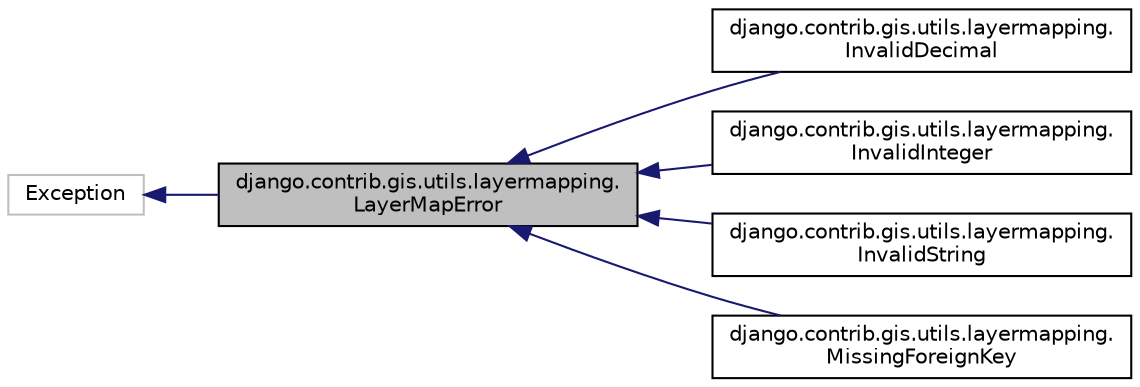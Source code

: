 digraph "django.contrib.gis.utils.layermapping.LayerMapError"
{
 // LATEX_PDF_SIZE
  edge [fontname="Helvetica",fontsize="10",labelfontname="Helvetica",labelfontsize="10"];
  node [fontname="Helvetica",fontsize="10",shape=record];
  rankdir="LR";
  Node1 [label="django.contrib.gis.utils.layermapping.\lLayerMapError",height=0.2,width=0.4,color="black", fillcolor="grey75", style="filled", fontcolor="black",tooltip=" "];
  Node2 -> Node1 [dir="back",color="midnightblue",fontsize="10",style="solid"];
  Node2 [label="Exception",height=0.2,width=0.4,color="grey75", fillcolor="white", style="filled",tooltip=" "];
  Node1 -> Node3 [dir="back",color="midnightblue",fontsize="10",style="solid"];
  Node3 [label="django.contrib.gis.utils.layermapping.\lInvalidDecimal",height=0.2,width=0.4,color="black", fillcolor="white", style="filled",URL="$classdjango_1_1contrib_1_1gis_1_1utils_1_1layermapping_1_1_invalid_decimal.html",tooltip=" "];
  Node1 -> Node4 [dir="back",color="midnightblue",fontsize="10",style="solid"];
  Node4 [label="django.contrib.gis.utils.layermapping.\lInvalidInteger",height=0.2,width=0.4,color="black", fillcolor="white", style="filled",URL="$classdjango_1_1contrib_1_1gis_1_1utils_1_1layermapping_1_1_invalid_integer.html",tooltip=" "];
  Node1 -> Node5 [dir="back",color="midnightblue",fontsize="10",style="solid"];
  Node5 [label="django.contrib.gis.utils.layermapping.\lInvalidString",height=0.2,width=0.4,color="black", fillcolor="white", style="filled",URL="$classdjango_1_1contrib_1_1gis_1_1utils_1_1layermapping_1_1_invalid_string.html",tooltip=" "];
  Node1 -> Node6 [dir="back",color="midnightblue",fontsize="10",style="solid"];
  Node6 [label="django.contrib.gis.utils.layermapping.\lMissingForeignKey",height=0.2,width=0.4,color="black", fillcolor="white", style="filled",URL="$classdjango_1_1contrib_1_1gis_1_1utils_1_1layermapping_1_1_missing_foreign_key.html",tooltip=" "];
}
